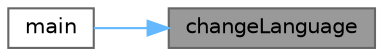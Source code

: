 digraph "changeLanguage"
{
 // LATEX_PDF_SIZE
  bgcolor="transparent";
  edge [fontname=Helvetica,fontsize=10,labelfontname=Helvetica,labelfontsize=10];
  node [fontname=Helvetica,fontsize=10,shape=box,height=0.2,width=0.4];
  rankdir="RL";
  Node1 [label="changeLanguage",height=0.2,width=0.4,color="gray40", fillcolor="grey60", style="filled", fontcolor="black",tooltip="Процедура смены языка пользовательского интерфейса бота"];
  Node1 -> Node2 [dir="back",color="steelblue1",style="solid"];
  Node2 [label="main",height=0.2,width=0.4,color="grey40", fillcolor="white", style="filled",URL="$cursovaya_8cpp.html#ae66f6b31b5ad750f1fe042a706a4e3d4",tooltip="Точка входа в приложение"];
}
